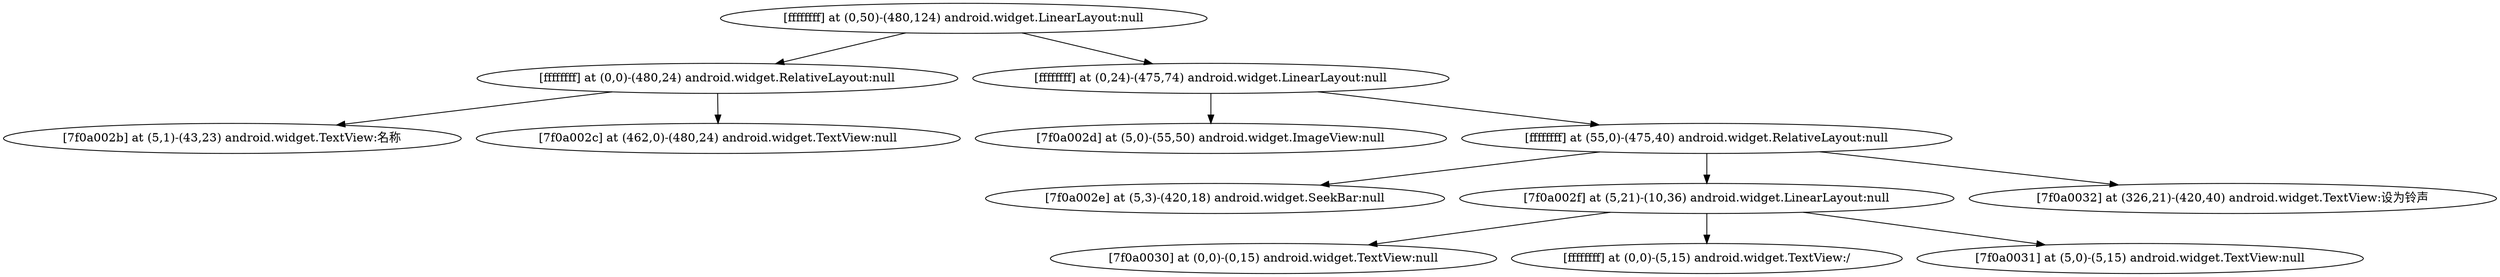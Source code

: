 strict digraph G {
  1 [ label="[ffffffff] at (0,50)-(480,124) android.widget.LinearLayout:null" ];
  2 [ label="[ffffffff] at (0,0)-(480,24) android.widget.RelativeLayout:null" ];
  3 [ label="[7f0a002b] at (5,1)-(43,23) android.widget.TextView:名称" ];
  4 [ label="[7f0a002c] at (462,0)-(480,24) android.widget.TextView:null" ];
  5 [ label="[ffffffff] at (0,24)-(475,74) android.widget.LinearLayout:null" ];
  6 [ label="[7f0a002d] at (5,0)-(55,50) android.widget.ImageView:null" ];
  7 [ label="[ffffffff] at (55,0)-(475,40) android.widget.RelativeLayout:null" ];
  8 [ label="[7f0a002e] at (5,3)-(420,18) android.widget.SeekBar:null" ];
  9 [ label="[7f0a002f] at (5,21)-(10,36) android.widget.LinearLayout:null" ];
  10 [ label="[7f0a0030] at (0,0)-(0,15) android.widget.TextView:null" ];
  11 [ label="[ffffffff] at (0,0)-(5,15) android.widget.TextView:/" ];
  12 [ label="[7f0a0031] at (5,0)-(5,15) android.widget.TextView:null" ];
  13 [ label="[7f0a0032] at (326,21)-(420,40) android.widget.TextView:设为铃声" ];
  1 -> 2;
  2 -> 3;
  2 -> 4;
  1 -> 5;
  5 -> 6;
  5 -> 7;
  7 -> 8;
  7 -> 9;
  9 -> 10;
  9 -> 11;
  9 -> 12;
  7 -> 13;
}
